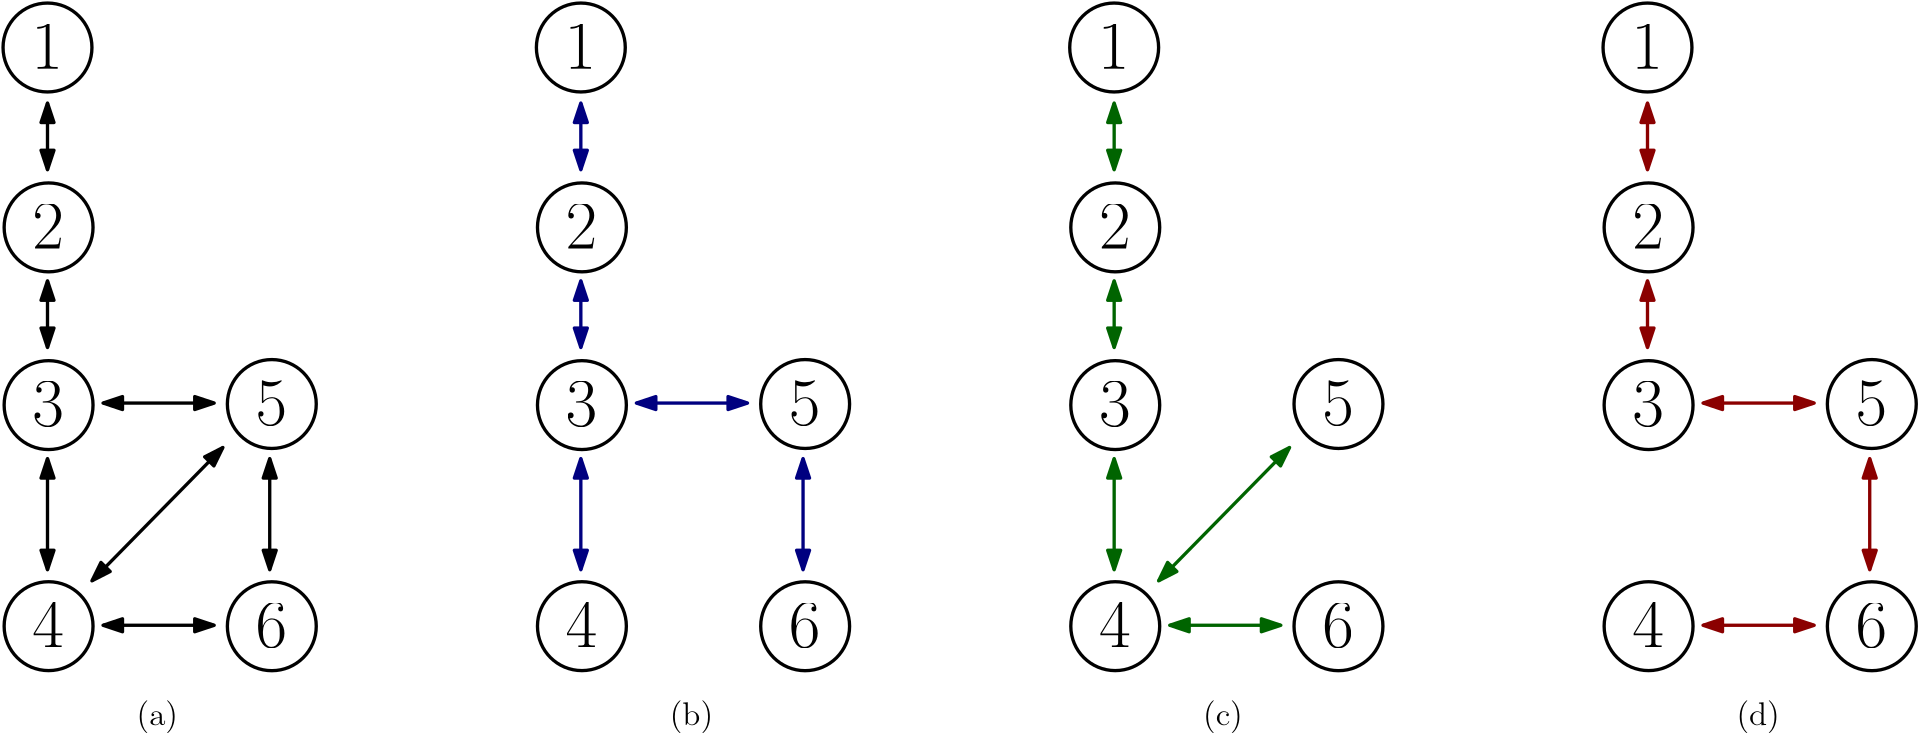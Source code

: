 <?xml version="1.0"?>
<!DOCTYPE ipe SYSTEM "ipe.dtd">
<ipe version="70218" creator="Ipe 7.2.26">
<info created="D:20220906154634" modified="D:20240426133931"/>
<ipestyle name="basic">
<symbol name="arrow/arc(spx)">
<path stroke="sym-stroke" fill="sym-stroke" pen="sym-pen">
0 0 m
-1 0.333 l
-1 -0.333 l
h
</path>
</symbol>
<symbol name="arrow/farc(spx)">
<path stroke="sym-stroke" fill="white" pen="sym-pen">
0 0 m
-1 0.333 l
-1 -0.333 l
h
</path>
</symbol>
<symbol name="arrow/ptarc(spx)">
<path stroke="sym-stroke" fill="sym-stroke" pen="sym-pen">
0 0 m
-1 0.333 l
-0.8 0 l
-1 -0.333 l
h
</path>
</symbol>
<symbol name="arrow/fptarc(spx)">
<path stroke="sym-stroke" fill="white" pen="sym-pen">
0 0 m
-1 0.333 l
-0.8 0 l
-1 -0.333 l
h
</path>
</symbol>
<symbol name="mark/circle(sx)" transformations="translations">
<path fill="sym-stroke">
0.6 0 0 0.6 0 0 e
0.4 0 0 0.4 0 0 e
</path>
</symbol>
<symbol name="mark/disk(sx)" transformations="translations">
<path fill="sym-stroke">
0.6 0 0 0.6 0 0 e
</path>
</symbol>
<symbol name="mark/fdisk(sfx)" transformations="translations">
<group>
<path fill="sym-fill">
0.5 0 0 0.5 0 0 e
</path>
<path fill="sym-stroke" fillrule="eofill">
0.6 0 0 0.6 0 0 e
0.4 0 0 0.4 0 0 e
</path>
</group>
</symbol>
<symbol name="mark/box(sx)" transformations="translations">
<path fill="sym-stroke" fillrule="eofill">
-0.6 -0.6 m
0.6 -0.6 l
0.6 0.6 l
-0.6 0.6 l
h
-0.4 -0.4 m
0.4 -0.4 l
0.4 0.4 l
-0.4 0.4 l
h
</path>
</symbol>
<symbol name="mark/square(sx)" transformations="translations">
<path fill="sym-stroke">
-0.6 -0.6 m
0.6 -0.6 l
0.6 0.6 l
-0.6 0.6 l
h
</path>
</symbol>
<symbol name="mark/fsquare(sfx)" transformations="translations">
<group>
<path fill="sym-fill">
-0.5 -0.5 m
0.5 -0.5 l
0.5 0.5 l
-0.5 0.5 l
h
</path>
<path fill="sym-stroke" fillrule="eofill">
-0.6 -0.6 m
0.6 -0.6 l
0.6 0.6 l
-0.6 0.6 l
h
-0.4 -0.4 m
0.4 -0.4 l
0.4 0.4 l
-0.4 0.4 l
h
</path>
</group>
</symbol>
<symbol name="mark/cross(sx)" transformations="translations">
<group>
<path fill="sym-stroke">
-0.43 -0.57 m
0.57 0.43 l
0.43 0.57 l
-0.57 -0.43 l
h
</path>
<path fill="sym-stroke">
-0.43 0.57 m
0.57 -0.43 l
0.43 -0.57 l
-0.57 0.43 l
h
</path>
</group>
</symbol>
<symbol name="arrow/fnormal(spx)">
<path stroke="sym-stroke" fill="white" pen="sym-pen">
0 0 m
-1 0.333 l
-1 -0.333 l
h
</path>
</symbol>
<symbol name="arrow/pointed(spx)">
<path stroke="sym-stroke" fill="sym-stroke" pen="sym-pen">
0 0 m
-1 0.333 l
-0.8 0 l
-1 -0.333 l
h
</path>
</symbol>
<symbol name="arrow/fpointed(spx)">
<path stroke="sym-stroke" fill="white" pen="sym-pen">
0 0 m
-1 0.333 l
-0.8 0 l
-1 -0.333 l
h
</path>
</symbol>
<symbol name="arrow/linear(spx)">
<path stroke="sym-stroke" pen="sym-pen">
-1 0.333 m
0 0 l
-1 -0.333 l
</path>
</symbol>
<symbol name="arrow/fdouble(spx)">
<path stroke="sym-stroke" fill="white" pen="sym-pen">
0 0 m
-1 0.333 l
-1 -0.333 l
h
-1 0 m
-2 0.333 l
-2 -0.333 l
h
</path>
</symbol>
<symbol name="arrow/double(spx)">
<path stroke="sym-stroke" fill="sym-stroke" pen="sym-pen">
0 0 m
-1 0.333 l
-1 -0.333 l
h
-1 0 m
-2 0.333 l
-2 -0.333 l
h
</path>
</symbol>
<symbol name="arrow/mid-normal(spx)">
<path stroke="sym-stroke" fill="sym-stroke" pen="sym-pen">
0.5 0 m
-0.5 0.333 l
-0.5 -0.333 l
h
</path>
</symbol>
<symbol name="arrow/mid-fnormal(spx)">
<path stroke="sym-stroke" fill="white" pen="sym-pen">
0.5 0 m
-0.5 0.333 l
-0.5 -0.333 l
h
</path>
</symbol>
<symbol name="arrow/mid-pointed(spx)">
<path stroke="sym-stroke" fill="sym-stroke" pen="sym-pen">
0.5 0 m
-0.5 0.333 l
-0.3 0 l
-0.5 -0.333 l
h
</path>
</symbol>
<symbol name="arrow/mid-fpointed(spx)">
<path stroke="sym-stroke" fill="white" pen="sym-pen">
0.5 0 m
-0.5 0.333 l
-0.3 0 l
-0.5 -0.333 l
h
</path>
</symbol>
<symbol name="arrow/mid-double(spx)">
<path stroke="sym-stroke" fill="sym-stroke" pen="sym-pen">
1 0 m
0 0.333 l
0 -0.333 l
h
0 0 m
-1 0.333 l
-1 -0.333 l
h
</path>
</symbol>
<symbol name="arrow/mid-fdouble(spx)">
<path stroke="sym-stroke" fill="white" pen="sym-pen">
1 0 m
0 0.333 l
0 -0.333 l
h
0 0 m
-1 0.333 l
-1 -0.333 l
h
</path>
</symbol>
<anglesize name="22.5 deg" value="22.5"/>
<anglesize name="30 deg" value="30"/>
<anglesize name="45 deg" value="45"/>
<anglesize name="60 deg" value="60"/>
<anglesize name="90 deg" value="90"/>
<arrowsize name="large" value="10"/>
<arrowsize name="small" value="5"/>
<arrowsize name="tiny" value="3"/>
<color name="blue" value="0 0 1"/>
<color name="brown" value="0.647 0.165 0.165"/>
<color name="darkblue" value="0 0 0.545"/>
<color name="darkcyan" value="0 0.545 0.545"/>
<color name="darkgray" value="0.663"/>
<color name="darkgreen" value="0 0.392 0"/>
<color name="darkmagenta" value="0.545 0 0.545"/>
<color name="darkorange" value="1 0.549 0"/>
<color name="darkred" value="0.545 0 0"/>
<color name="gold" value="1 0.843 0"/>
<color name="gray" value="0.745"/>
<color name="green" value="0 1 0"/>
<color name="lightblue" value="0.678 0.847 0.902"/>
<color name="lightcyan" value="0.878 1 1"/>
<color name="lightgray" value="0.827"/>
<color name="lightgreen" value="0.565 0.933 0.565"/>
<color name="lightyellow" value="1 1 0.878"/>
<color name="navy" value="0 0 0.502"/>
<color name="orange" value="1 0.647 0"/>
<color name="pink" value="1 0.753 0.796"/>
<color name="purple" value="0.627 0.125 0.941"/>
<color name="red" value="1 0 0"/>
<color name="seagreen" value="0.18 0.545 0.341"/>
<color name="turquoise" value="0.251 0.878 0.816"/>
<color name="violet" value="0.933 0.51 0.933"/>
<color name="yellow" value="1 1 0"/>
<dashstyle name="dash dot dotted" value="[4 2 1 2 1 2] 0"/>
<dashstyle name="dash dotted" value="[4 2 1 2] 0"/>
<dashstyle name="dashed" value="[4] 0"/>
<dashstyle name="dotted" value="[1 3] 0"/>
<gridsize name="10 pts (~3.5 mm)" value="10"/>
<gridsize name="14 pts (~5 mm)" value="14"/>
<gridsize name="16 pts (~6 mm)" value="16"/>
<gridsize name="20 pts (~7 mm)" value="20"/>
<gridsize name="28 pts (~10 mm)" value="28"/>
<gridsize name="32 pts (~12 mm)" value="32"/>
<gridsize name="4 pts" value="4"/>
<gridsize name="56 pts (~20 mm)" value="56"/>
<gridsize name="8 pts (~3 mm)" value="8"/>
<opacity name="10%" value="0.1"/>
<opacity name="30%" value="0.3"/>
<opacity name="50%" value="0.5"/>
<opacity name="75%" value="0.75"/>
<pen name="fat" value="1.2"/>
<pen name="heavier" value="0.8"/>
<pen name="ultrafat" value="2"/>
<symbolsize name="large" value="5"/>
<symbolsize name="small" value="2"/>
<symbolsize name="tiny" value="1.1"/>
<textsize name="Huge" value="\Huge"/>
<textsize name="LARGE" value="\LARGE"/>
<textsize name="Large" value="\Large"/>
<textsize name="footnote" value="\footnotesize"/>
<textsize name="huge" value="\huge"/>
<textsize name="large" value="\large"/>
<textsize name="script" value="\scriptsize"/>
<textsize name="small" value="\small"/>
<textsize name="tiny" value="\tiny"/>
<textstyle name="center" begin="\begin{center}" end="\end{center}"/>
<textstyle name="item" begin="\begin{itemize}\item{}" end="\end{itemize}"/>
<textstyle name="itemize" begin="\begin{itemize}" end="\end{itemize}"/>
<layout paper="1612 600" origin="0 0" frame="1612 600"/>
<tiling name="falling" angle="-60" step="4" width="1"/>
<tiling name="rising" angle="30" step="4" width="1"/>
</ipestyle>
<page>
<layer name="alpha"/>
<view layers="alpha" active="alpha"/>
<path layer="alpha" matrix="1 0 0 1 240 -288" stroke="black" pen="fat">
16 0 0 16 80 800 e
</path>
<text matrix="1 0 0 1 238.126 -295.623" transformations="translations" pos="76 800" stroke="black" type="label" width="11.368" height="15.978" depth="0" valign="baseline" size="Huge">1</text>
<path matrix="1 0 0 1 240.39 -352.758" stroke="black" pen="fat">
16 0 0 16 80 800 e
</path>
<text matrix="1 0 0 1 238.516 -360.381" transformations="translations" pos="76 800" stroke="black" type="label" width="11.368" height="15.978" depth="0" valign="baseline" size="Huge">2</text>
<path matrix="1 0 0 1 240.39 -416.737" stroke="black" pen="fat">
16 0 0 16 80 800 e
</path>
<text matrix="1 0 0 1 238.516 -424.36" transformations="translations" pos="76 800" stroke="black" type="label" width="11.368" height="15.978" depth="0" valign="baseline" size="Huge">3</text>
<path matrix="1 0 0 1 240.39 -496.32" stroke="black" pen="fat">
16 0 0 16 80 800 e
</path>
<text matrix="1 0 0 1 238.516 -503.943" transformations="translations" pos="76 800" stroke="black" type="label" width="11.368" height="15.978" depth="0" valign="baseline" size="Huge">4</text>
<path matrix="1 0 0 1 320.753 -416.347" stroke="black" pen="fat">
16 0 0 16 80 800 e
</path>
<text matrix="1 0 0 1 318.88 -423.97" transformations="translations" pos="76 800" stroke="black" type="label" width="11.368" height="15.978" depth="0" valign="baseline" size="Huge">5</text>
<path matrix="1 0 0 1 240 -288" stroke="navy" pen="fat" arrow="normal/normal" rarrow="normal/normal">
80 652 m
80 612 l
</path>
<path matrix="1 0 0 1 240 -288" stroke="navy" pen="fat" arrow="normal/normal" rarrow="normal/normal">
100 672 m
140 672 l
</path>
<path matrix="1 0 0 1 240 -288" stroke="navy" pen="fat" arrow="normal/normal" rarrow="normal/normal">
80 716 m
80 692 l
</path>
<path matrix="1 0 0 1 240 -288" stroke="navy" pen="fat" arrow="normal/normal" rarrow="normal/normal">
80 780 m
80 756 l
</path>
<path matrix="1 0 0 1 320.753 -496.347" stroke="black" pen="fat">
16 0 0 16 80 800 e
</path>
<text matrix="1 0 0 1 318.88 -503.97" transformations="translations" pos="76 800" stroke="black" type="label" width="11.368" height="15.978" depth="0" valign="baseline" size="Huge">6</text>
<path matrix="1 0 0 1 320 -288" stroke="navy" pen="fat" arrow="normal/normal" rarrow="normal/normal">
80 652 m
80 612 l
</path>
<path matrix="1 0 0 1 48 -288" stroke="black" pen="fat">
16 0 0 16 80 800 e
</path>
<text matrix="1 0 0 1 46.126 -295.623" transformations="translations" pos="76 800" stroke="black" type="label" width="11.368" height="15.978" depth="0" valign="baseline" size="Huge">1</text>
<path matrix="1 0 0 1 48.39 -352.758" stroke="black" pen="fat">
16 0 0 16 80 800 e
</path>
<text matrix="1 0 0 1 46.516 -360.381" transformations="translations" pos="76 800" stroke="black" type="label" width="11.368" height="15.978" depth="0" valign="baseline" size="Huge">2</text>
<path matrix="1 0 0 1 48.39 -416.737" stroke="black" pen="fat">
16 0 0 16 80 800 e
</path>
<text matrix="1 0 0 1 46.516 -424.36" transformations="translations" pos="76 800" stroke="black" type="label" width="11.368" height="15.978" depth="0" valign="baseline" size="Huge">3</text>
<path matrix="1 0 0 1 48.39 -496.32" stroke="black" pen="fat">
16 0 0 16 80 800 e
</path>
<text matrix="1 0 0 1 46.516 -503.943" transformations="translations" pos="76 800" stroke="black" type="label" width="11.368" height="15.978" depth="0" valign="baseline" size="Huge">4</text>
<path matrix="1 0 0 1 128.753 -416.347" stroke="black" pen="fat">
16 0 0 16 80 800 e
</path>
<text matrix="1 0 0 1 126.88 -423.97" transformations="translations" pos="76 800" stroke="black" type="label" width="11.368" height="15.978" depth="0" valign="baseline" size="Huge">5</text>
<path matrix="0.841837 0 0 0.857143 59.816 -190.857" stroke="black" pen="fat" arrow="normal/normal" rarrow="normal/normal">
100 596 m
156 652 l
</path>
<path matrix="1 0 0 1 48 -288" stroke="black" pen="fat" arrow="normal/normal" rarrow="normal/normal">
80 652 m
80 612 l
</path>
<path matrix="1 0 0 1 48 -288" stroke="black" pen="fat" arrow="normal/normal" rarrow="normal/normal">
100 672 m
140 672 l
</path>
<path matrix="1 0 0 1 48 -288" stroke="black" pen="fat" arrow="normal/normal" rarrow="normal/normal">
80 716 m
80 692 l
</path>
<path matrix="1 0 0 1 48 -288" stroke="black" pen="fat" arrow="normal/normal" rarrow="normal/normal">
80 780 m
80 756 l
</path>
<path matrix="1 0 0 1 128.753 -496.347" stroke="black" pen="fat">
16 0 0 16 80 800 e
</path>
<text matrix="1 0 0 1 126.88 -503.97" transformations="translations" pos="76 800" stroke="black" type="label" width="11.368" height="15.978" depth="0" valign="baseline" size="Huge">6</text>
<path matrix="1 0 0 1 48 -368" stroke="black" pen="fat" arrow="normal/normal" rarrow="normal/normal">
100 672 m
140 672 l
</path>
<path matrix="1 0 0 1 128 -288" stroke="black" pen="fat" arrow="normal/normal" rarrow="normal/normal">
80 652 m
80 612 l
</path>
<text matrix="1 0 0 1 0 -4" transformations="translations" pos="160 272" stroke="black" type="label" width="14.958" height="8.965" depth="2.99" valign="baseline" size="large">(a)</text>
<text matrix="1 0 0 1 192 -4" transformations="translations" pos="160 272" stroke="black" type="label" width="15.608" height="8.965" depth="2.99" valign="baseline" size="large">(b)</text>
<path matrix="1 0 0 1 432 -288" stroke="black" pen="fat">
16 0 0 16 80 800 e
</path>
<text matrix="1 0 0 1 430.126 -295.623" transformations="translations" pos="76 800" stroke="black" type="label" width="11.368" height="15.978" depth="0" valign="baseline" size="Huge">1</text>
<path matrix="1 0 0 1 432.39 -352.758" stroke="black" pen="fat">
16 0 0 16 80 800 e
</path>
<text matrix="1 0 0 1 430.516 -360.381" transformations="translations" pos="76 800" stroke="black" type="label" width="11.368" height="15.978" depth="0" valign="baseline" size="Huge">2</text>
<path matrix="1 0 0 1 432.39 -416.737" stroke="black" pen="fat">
16 0 0 16 80 800 e
</path>
<text matrix="1 0 0 1 430.516 -424.36" transformations="translations" pos="76 800" stroke="black" type="label" width="11.368" height="15.978" depth="0" valign="baseline" size="Huge">3</text>
<path matrix="1 0 0 1 432.39 -496.32" stroke="black" pen="fat">
16 0 0 16 80 800 e
</path>
<text matrix="1 0 0 1 430.516 -503.943" transformations="translations" pos="76 800" stroke="black" type="label" width="11.368" height="15.978" depth="0" valign="baseline" size="Huge">4</text>
<path matrix="1 0 0 1 512.753 -416.347" stroke="black" pen="fat">
16 0 0 16 80 800 e
</path>
<text matrix="1 0 0 1 510.88 -423.97" transformations="translations" pos="76 800" stroke="black" type="label" width="11.368" height="15.978" depth="0" valign="baseline" size="Huge">5</text>
<path matrix="0.841837 0 0 0.857143 443.816 -190.857" stroke="darkgreen" pen="fat" arrow="normal/normal" rarrow="normal/normal">
100 596 m
156 652 l
</path>
<path matrix="1 0 0 1 432 -288" stroke="darkgreen" pen="fat" arrow="normal/normal" rarrow="normal/normal">
80 652 m
80 612 l
</path>
<path matrix="1 0 0 1 432 -288" stroke="darkgreen" pen="fat" arrow="normal/normal" rarrow="normal/normal">
80 716 m
80 692 l
</path>
<path matrix="1 0 0 1 432 -288" stroke="darkgreen" pen="fat" arrow="normal/normal" rarrow="normal/normal">
80 780 m
80 756 l
</path>
<path matrix="1 0 0 1 512.753 -496.347" stroke="black" pen="fat">
16 0 0 16 80 800 e
</path>
<text matrix="1 0 0 1 510.88 -503.97" transformations="translations" pos="76 800" stroke="black" type="label" width="11.368" height="15.978" depth="0" valign="baseline" size="Huge">6</text>
<path matrix="1 0 0 1 432 -368" stroke="darkgreen" pen="fat" arrow="normal/normal" rarrow="normal/normal">
100 672 m
140 672 l
</path>
<text matrix="1 0 0 1 384 -4" transformations="translations" pos="160 272" stroke="black" type="label" width="14.307" height="8.965" depth="2.99" valign="baseline" size="large">(c)</text>
<path matrix="1 0 0 1 624 -288" stroke="black" pen="fat">
16 0 0 16 80 800 e
</path>
<text matrix="1 0 0 1 622.126 -295.623" transformations="translations" pos="76 800" stroke="black" type="label" width="11.368" height="15.978" depth="0" valign="baseline" size="Huge">1</text>
<path matrix="1 0 0 1 624.39 -352.758" stroke="black" pen="fat">
16 0 0 16 80 800 e
</path>
<text matrix="1 0 0 1 622.516 -360.381" transformations="translations" pos="76 800" stroke="black" type="label" width="11.368" height="15.978" depth="0" valign="baseline" size="Huge">2</text>
<path matrix="1 0 0 1 624.39 -416.737" stroke="black" pen="fat">
16 0 0 16 80 800 e
</path>
<text matrix="1 0 0 1 622.516 -424.36" transformations="translations" pos="76 800" stroke="black" type="label" width="11.368" height="15.978" depth="0" valign="baseline" size="Huge">3</text>
<path matrix="1 0 0 1 624.39 -496.32" stroke="black" pen="fat">
16 0 0 16 80 800 e
</path>
<text matrix="1 0 0 1 622.516 -503.943" transformations="translations" pos="76 800" stroke="black" type="label" width="11.368" height="15.978" depth="0" valign="baseline" size="Huge">4</text>
<path matrix="1 0 0 1 704.753 -416.347" stroke="black" pen="fat">
16 0 0 16 80 800 e
</path>
<text matrix="1 0 0 1 702.88 -423.97" transformations="translations" pos="76 800" stroke="black" type="label" width="11.368" height="15.978" depth="0" valign="baseline" size="Huge">5</text>
<path matrix="1 0 0 1 624 -288" stroke="darkred" pen="fat" arrow="normal/normal" rarrow="normal/normal">
100 672 m
140 672 l
</path>
<path matrix="1 0 0 1 624 -288" stroke="darkred" pen="fat" arrow="normal/normal" rarrow="normal/normal">
80 716 m
80 692 l
</path>
<path matrix="1 0 0 1 624 -288" stroke="darkred" pen="fat" arrow="normal/normal" rarrow="normal/normal">
80 780 m
80 756 l
</path>
<path matrix="1 0 0 1 704.753 -496.347" stroke="black" pen="fat">
16 0 0 16 80 800 e
</path>
<text matrix="1 0 0 1 702.88 -503.97" transformations="translations" pos="76 800" stroke="black" type="label" width="11.368" height="15.978" depth="0" valign="baseline" size="Huge">6</text>
<path matrix="1 0 0 1 624 -368" stroke="darkred" pen="fat" arrow="normal/normal" rarrow="normal/normal">
100 672 m
140 672 l
</path>
<path matrix="1 0 0 1 704 -288" stroke="darkred" pen="fat" arrow="normal/normal" rarrow="normal/normal">
80 652 m
80 612 l
</path>
<text matrix="1 0 0 1 576 -4" transformations="translations" pos="160 272" stroke="black" type="label" width="15.608" height="8.965" depth="2.99" valign="baseline" size="large">(d)</text>
</page>
</ipe>
